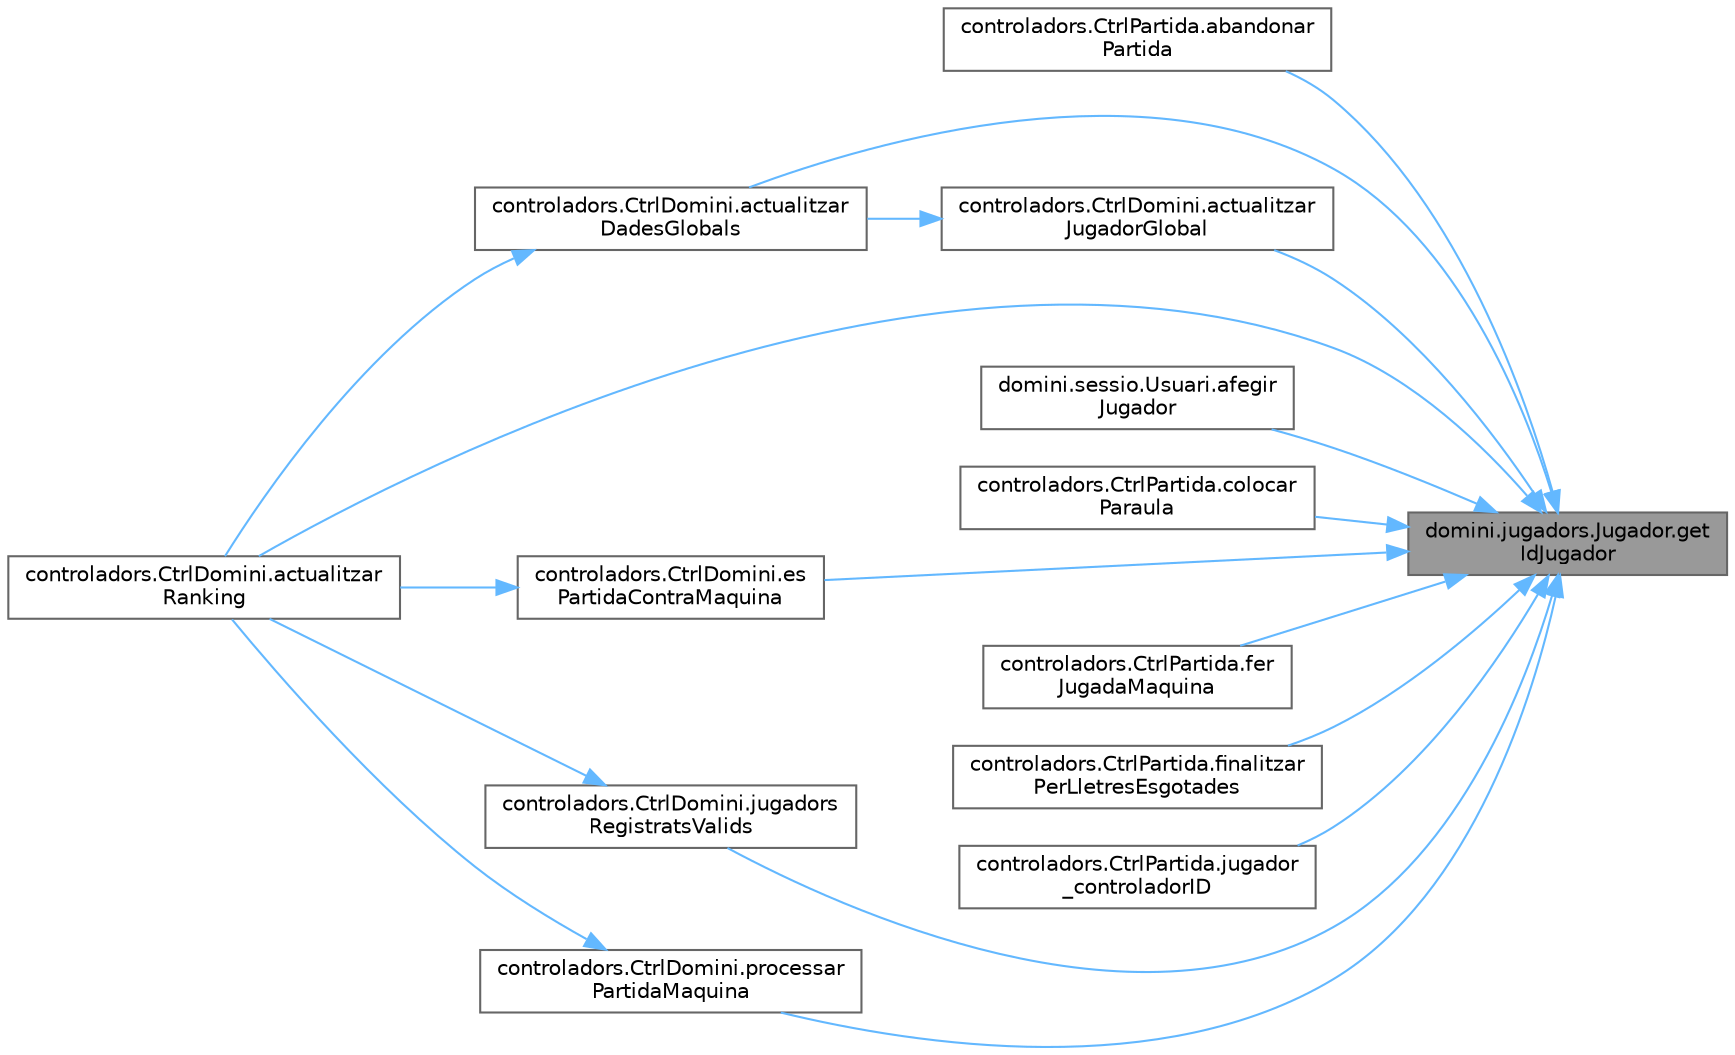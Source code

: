 digraph "domini.jugadors.Jugador.getIdJugador"
{
 // INTERACTIVE_SVG=YES
 // LATEX_PDF_SIZE
  bgcolor="transparent";
  edge [fontname=Helvetica,fontsize=10,labelfontname=Helvetica,labelfontsize=10];
  node [fontname=Helvetica,fontsize=10,shape=box,height=0.2,width=0.4];
  rankdir="RL";
  Node1 [id="Node000001",label="domini.jugadors.Jugador.get\lIdJugador",height=0.2,width=0.4,color="gray40", fillcolor="grey60", style="filled", fontcolor="black",tooltip="Retorna l'identificador del jugador."];
  Node1 -> Node2 [id="edge1_Node000001_Node000002",dir="back",color="steelblue1",style="solid",tooltip=" "];
  Node2 [id="Node000002",label="controladors.CtrlPartida.abandonar\lPartida",height=0.2,width=0.4,color="grey40", fillcolor="white", style="filled",URL="$classcontroladors_1_1_ctrl_partida.html#a15489fe587b7fe577bd1c4be09c58e6e",tooltip="El jugador actual abandona la partida."];
  Node1 -> Node3 [id="edge2_Node000001_Node000003",dir="back",color="steelblue1",style="solid",tooltip=" "];
  Node3 [id="Node000003",label="controladors.CtrlDomini.actualitzar\lDadesGlobals",height=0.2,width=0.4,color="grey40", fillcolor="white", style="filled",URL="$classcontroladors_1_1_ctrl_domini.html#a9b8102ac23ea03ea525c42517a8dbbbc",tooltip="Actualitza les dades globals dels jugadors després d'una partida."];
  Node3 -> Node4 [id="edge3_Node000003_Node000004",dir="back",color="steelblue1",style="solid",tooltip=" "];
  Node4 [id="Node000004",label="controladors.CtrlDomini.actualitzar\lRanking",height=0.2,width=0.4,color="grey40", fillcolor="white", style="filled",URL="$classcontroladors_1_1_ctrl_domini.html#af2774b364abee1ac4832823ff1b0d556",tooltip="Actualitza el rànquing després d'una partida."];
  Node1 -> Node5 [id="edge4_Node000001_Node000005",dir="back",color="steelblue1",style="solid",tooltip=" "];
  Node5 [id="Node000005",label="controladors.CtrlDomini.actualitzar\lJugadorGlobal",height=0.2,width=0.4,color="grey40", fillcolor="white", style="filled",URL="$classcontroladors_1_1_ctrl_domini.html#a96336985c6a802beb79a7a9a9f82b3d4",tooltip="Actualitza les dades globals d'un jugador."];
  Node5 -> Node3 [id="edge5_Node000005_Node000003",dir="back",color="steelblue1",style="solid",tooltip=" "];
  Node1 -> Node4 [id="edge6_Node000001_Node000004",dir="back",color="steelblue1",style="solid",tooltip=" "];
  Node1 -> Node6 [id="edge7_Node000001_Node000006",dir="back",color="steelblue1",style="solid",tooltip=" "];
  Node6 [id="Node000006",label="domini.sessio.Usuari.afegir\lJugador",height=0.2,width=0.4,color="grey40", fillcolor="white", style="filled",URL="$classdomini_1_1sessio_1_1_usuari.html#a8e2e78072c91b5124791949c8f7ee2ae",tooltip="Afegim un jugador a la llista de jugadors de l'usuari."];
  Node1 -> Node7 [id="edge8_Node000001_Node000007",dir="back",color="steelblue1",style="solid",tooltip=" "];
  Node7 [id="Node000007",label="controladors.CtrlPartida.colocar\lParaula",height=0.2,width=0.4,color="grey40", fillcolor="white", style="filled",URL="$classcontroladors_1_1_ctrl_partida.html#ad0f7d5edb502bc4956cfd54612209ea7",tooltip="Col·loca una paraula al taulell."];
  Node1 -> Node8 [id="edge9_Node000001_Node000008",dir="back",color="steelblue1",style="solid",tooltip=" "];
  Node8 [id="Node000008",label="controladors.CtrlDomini.es\lPartidaContraMaquina",height=0.2,width=0.4,color="grey40", fillcolor="white", style="filled",URL="$classcontroladors_1_1_ctrl_domini.html#aac72588aa6810f2eb705116646a3a40b",tooltip="Comprova si la partida és contra la màquina."];
  Node8 -> Node4 [id="edge10_Node000008_Node000004",dir="back",color="steelblue1",style="solid",tooltip=" "];
  Node1 -> Node9 [id="edge11_Node000001_Node000009",dir="back",color="steelblue1",style="solid",tooltip=" "];
  Node9 [id="Node000009",label="controladors.CtrlPartida.fer\lJugadaMaquina",height=0.2,width=0.4,color="grey40", fillcolor="white", style="filled",URL="$classcontroladors_1_1_ctrl_partida.html#afa4340f6a2cb198455d536ccaf87717b",tooltip="Gestiona el desenvolupament de la jugada de la màquina."];
  Node1 -> Node10 [id="edge12_Node000001_Node000010",dir="back",color="steelblue1",style="solid",tooltip=" "];
  Node10 [id="Node000010",label="controladors.CtrlPartida.finalitzar\lPerLletresEsgotades",height=0.2,width=0.4,color="grey40", fillcolor="white", style="filled",URL="$classcontroladors_1_1_ctrl_partida.html#a7478be76eed4811d7b93e3d8865b8622",tooltip="Finalitza la partida si les fitxes s'han esgotat."];
  Node1 -> Node11 [id="edge13_Node000001_Node000011",dir="back",color="steelblue1",style="solid",tooltip=" "];
  Node11 [id="Node000011",label="controladors.CtrlPartida.jugador\l_controladorID",height=0.2,width=0.4,color="grey40", fillcolor="white", style="filled",URL="$classcontroladors_1_1_ctrl_partida.html#a418a06894a327cb03d3ad62185c714b9",tooltip="Obté l'identificador del jugador actual."];
  Node1 -> Node12 [id="edge14_Node000001_Node000012",dir="back",color="steelblue1",style="solid",tooltip=" "];
  Node12 [id="Node000012",label="controladors.CtrlDomini.jugadors\lRegistratsValids",height=0.2,width=0.4,color="grey40", fillcolor="white", style="filled",URL="$classcontroladors_1_1_ctrl_domini.html#aa3baef8745a51c1b1f73035104f72446",tooltip="Comprova que els jugadors registrats siguin valids."];
  Node12 -> Node4 [id="edge15_Node000012_Node000004",dir="back",color="steelblue1",style="solid",tooltip=" "];
  Node1 -> Node13 [id="edge16_Node000001_Node000013",dir="back",color="steelblue1",style="solid",tooltip=" "];
  Node13 [id="Node000013",label="controladors.CtrlDomini.processar\lPartidaMaquina",height=0.2,width=0.4,color="grey40", fillcolor="white", style="filled",URL="$classcontroladors_1_1_ctrl_domini.html#a635aeffb46f12e2188110476c797a038",tooltip="Processa els resultats d'una partida contra la màquina."];
  Node13 -> Node4 [id="edge17_Node000013_Node000004",dir="back",color="steelblue1",style="solid",tooltip=" "];
}
